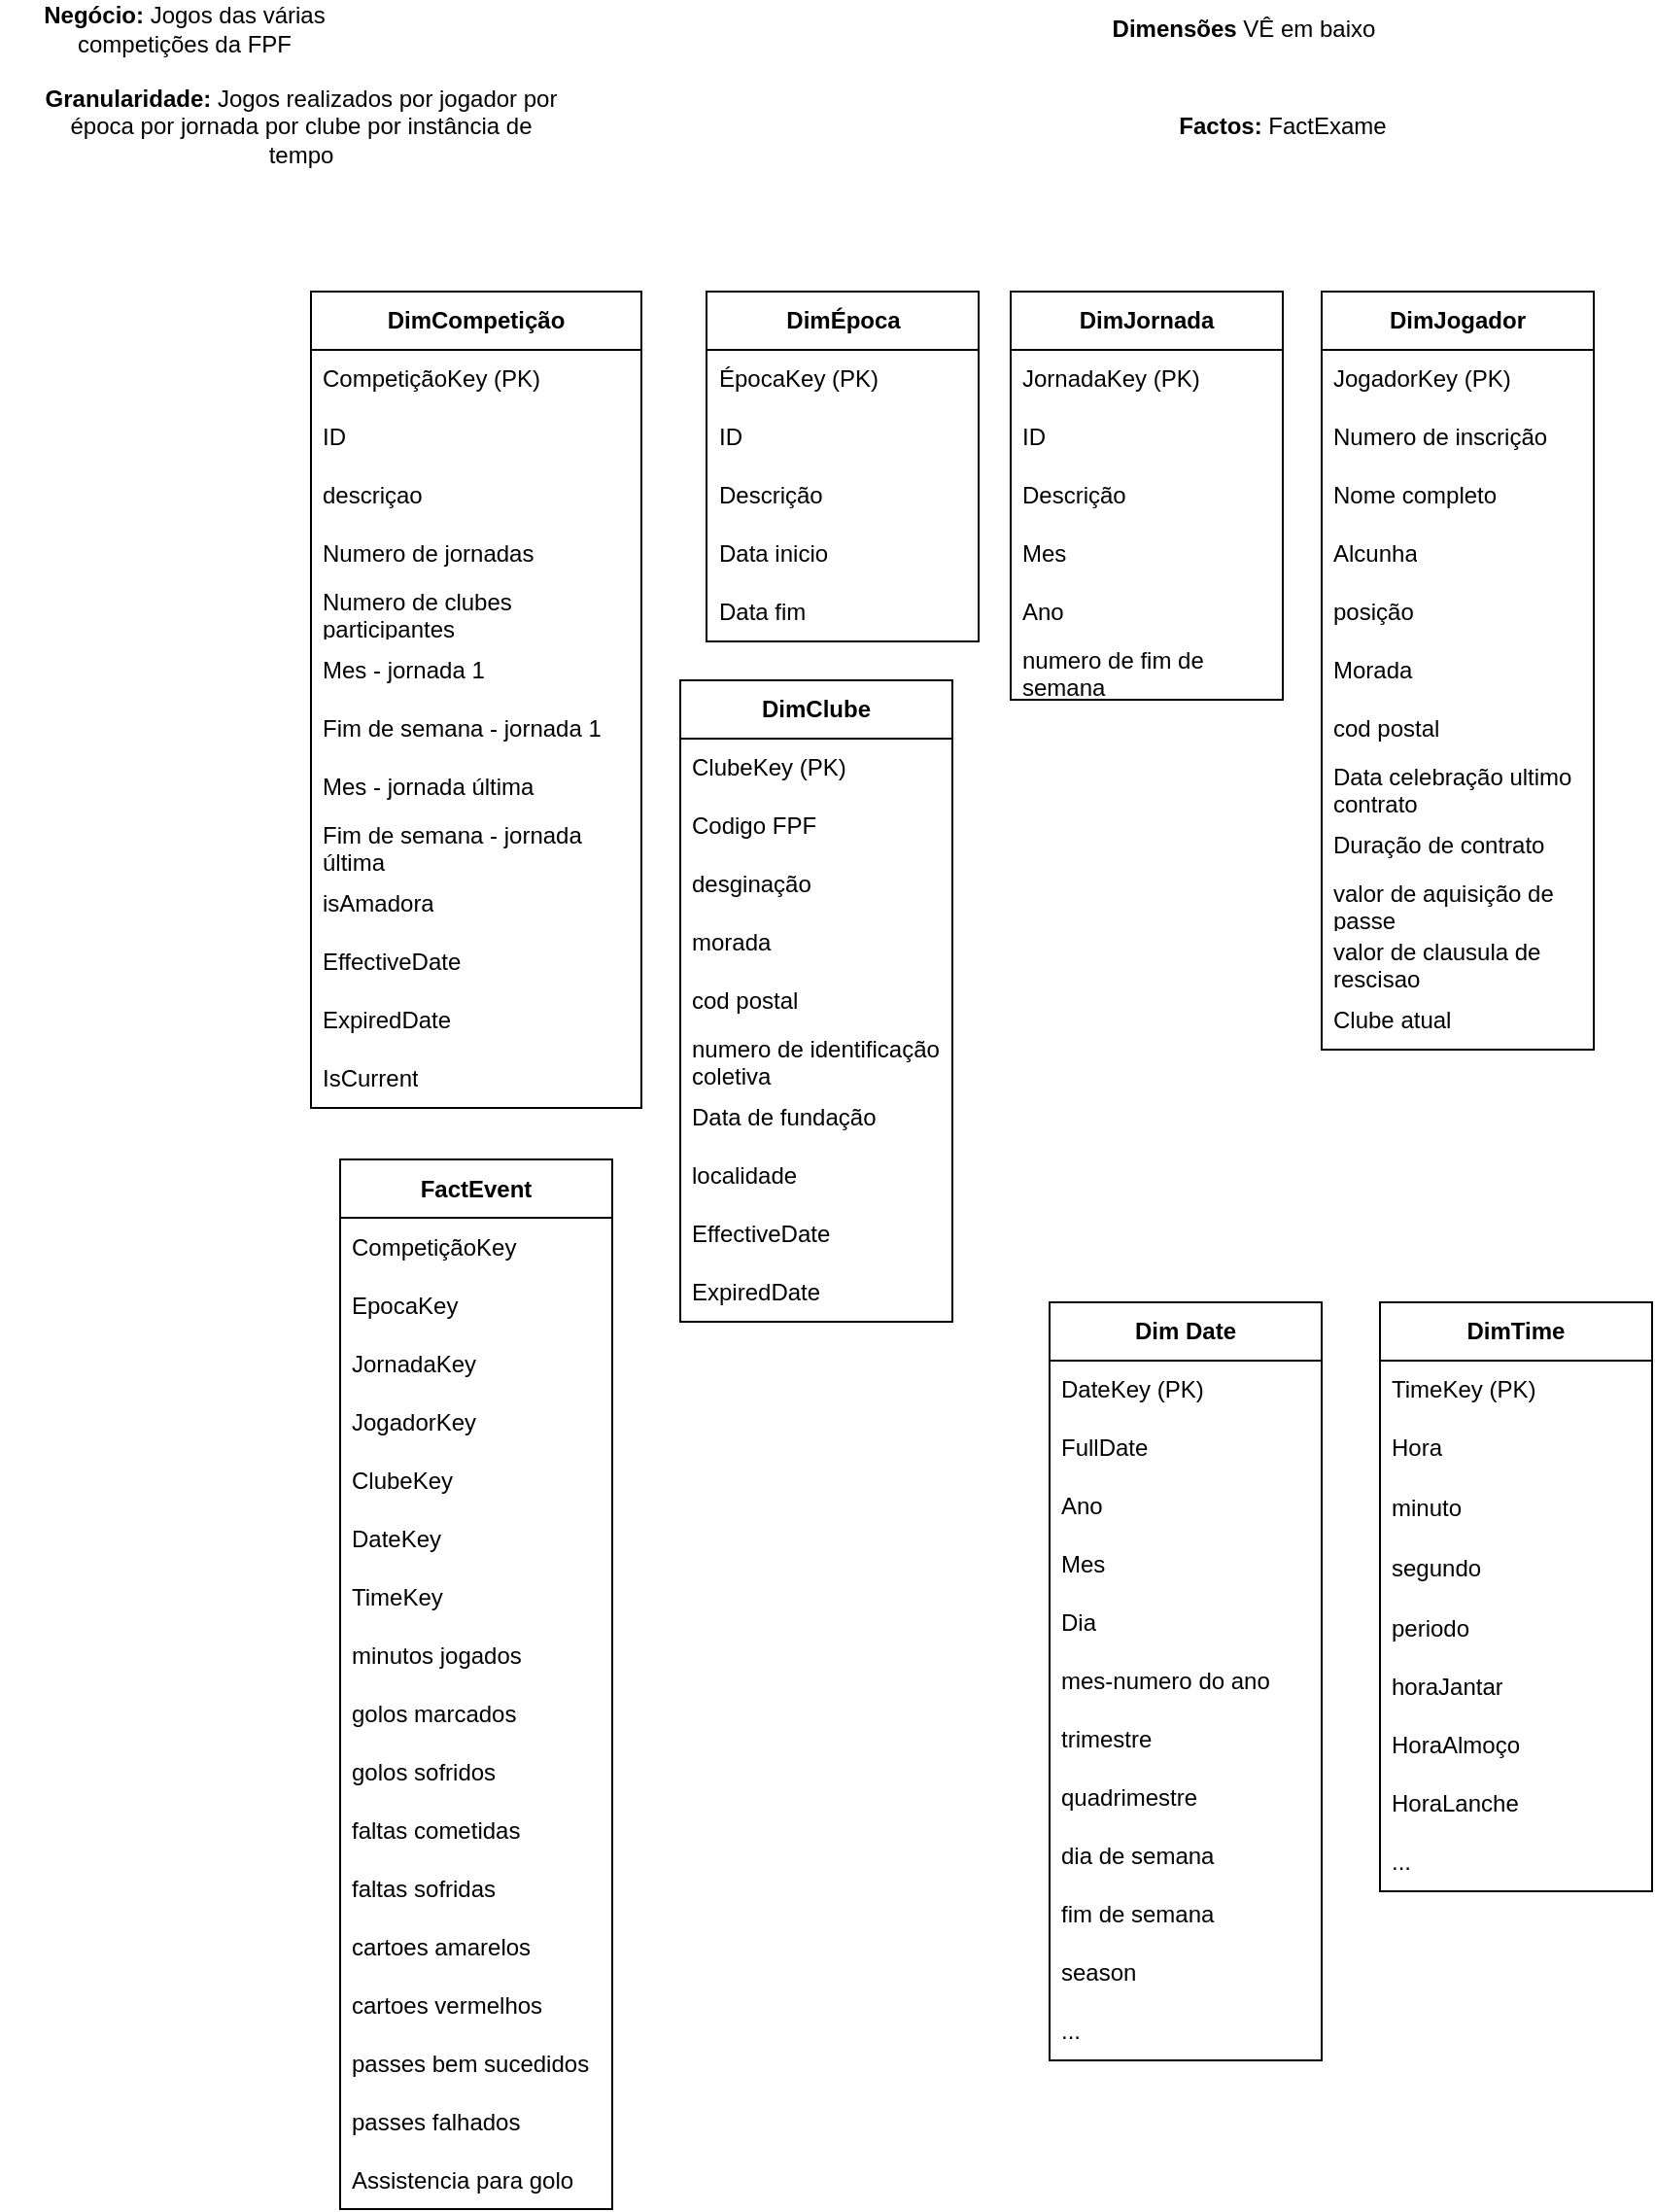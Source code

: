 <mxfile version="22.1.21" type="device">
  <diagram name="Página-1" id="QDFeWoPx0xGJziXSPaRl">
    <mxGraphModel dx="1877" dy="629" grid="1" gridSize="10" guides="1" tooltips="1" connect="1" arrows="1" fold="1" page="1" pageScale="1" pageWidth="827" pageHeight="1169" math="0" shadow="0">
      <root>
        <mxCell id="0" />
        <mxCell id="1" parent="0" />
        <mxCell id="Vdx4yktGeT489PjeeHRP-1" value="&lt;b&gt;Negócio: &lt;/b&gt;Jogos das várias competições da FPF" style="text;html=1;strokeColor=none;fillColor=none;align=center;verticalAlign=middle;whiteSpace=wrap;rounded=0;" vertex="1" parent="1">
          <mxGeometry x="-20" y="40" width="190" height="30" as="geometry" />
        </mxCell>
        <mxCell id="Vdx4yktGeT489PjeeHRP-2" value="&lt;b&gt;Granularidade: &lt;/b&gt;Jogos realizados por jogador por época por jornada por clube por instância de tempo" style="text;html=1;strokeColor=none;fillColor=none;align=center;verticalAlign=middle;whiteSpace=wrap;rounded=0;" vertex="1" parent="1">
          <mxGeometry y="90" width="270" height="30" as="geometry" />
        </mxCell>
        <mxCell id="Vdx4yktGeT489PjeeHRP-3" value="&lt;b&gt;Dimensões &lt;/b&gt;VÊ em baixo" style="text;html=1;strokeColor=none;fillColor=none;align=center;verticalAlign=middle;whiteSpace=wrap;rounded=0;" vertex="1" parent="1">
          <mxGeometry x="550" y="40" width="140" height="30" as="geometry" />
        </mxCell>
        <mxCell id="Vdx4yktGeT489PjeeHRP-4" value="&lt;b&gt;Factos: &lt;/b&gt;FactExame" style="text;html=1;strokeColor=none;fillColor=none;align=center;verticalAlign=middle;whiteSpace=wrap;rounded=0;" vertex="1" parent="1">
          <mxGeometry x="550" y="90" width="180" height="30" as="geometry" />
        </mxCell>
        <mxCell id="Vdx4yktGeT489PjeeHRP-5" value="&lt;b&gt;DimCompetição&lt;/b&gt;" style="swimlane;fontStyle=0;childLayout=stackLayout;horizontal=1;startSize=30;horizontalStack=0;resizeParent=1;resizeParentMax=0;resizeLast=0;collapsible=1;marginBottom=0;whiteSpace=wrap;html=1;" vertex="1" parent="1">
          <mxGeometry x="140" y="190" width="170" height="420" as="geometry" />
        </mxCell>
        <mxCell id="Vdx4yktGeT489PjeeHRP-6" value="CompetiçãoKey (PK)" style="text;strokeColor=none;fillColor=none;align=left;verticalAlign=middle;spacingLeft=4;spacingRight=4;overflow=hidden;points=[[0,0.5],[1,0.5]];portConstraint=eastwest;rotatable=0;whiteSpace=wrap;html=1;" vertex="1" parent="Vdx4yktGeT489PjeeHRP-5">
          <mxGeometry y="30" width="170" height="30" as="geometry" />
        </mxCell>
        <mxCell id="Vdx4yktGeT489PjeeHRP-7" value="ID" style="text;strokeColor=none;fillColor=none;align=left;verticalAlign=middle;spacingLeft=4;spacingRight=4;overflow=hidden;points=[[0,0.5],[1,0.5]];portConstraint=eastwest;rotatable=0;whiteSpace=wrap;html=1;" vertex="1" parent="Vdx4yktGeT489PjeeHRP-5">
          <mxGeometry y="60" width="170" height="30" as="geometry" />
        </mxCell>
        <mxCell id="Vdx4yktGeT489PjeeHRP-8" value="descriçao" style="text;strokeColor=none;fillColor=none;align=left;verticalAlign=middle;spacingLeft=4;spacingRight=4;overflow=hidden;points=[[0,0.5],[1,0.5]];portConstraint=eastwest;rotatable=0;whiteSpace=wrap;html=1;" vertex="1" parent="Vdx4yktGeT489PjeeHRP-5">
          <mxGeometry y="90" width="170" height="30" as="geometry" />
        </mxCell>
        <mxCell id="Vdx4yktGeT489PjeeHRP-9" value="Numero de jornadas" style="text;strokeColor=none;fillColor=none;align=left;verticalAlign=middle;spacingLeft=4;spacingRight=4;overflow=hidden;points=[[0,0.5],[1,0.5]];portConstraint=eastwest;rotatable=0;whiteSpace=wrap;html=1;" vertex="1" parent="Vdx4yktGeT489PjeeHRP-5">
          <mxGeometry y="120" width="170" height="30" as="geometry" />
        </mxCell>
        <mxCell id="Vdx4yktGeT489PjeeHRP-10" value="Numero de clubes participantes" style="text;strokeColor=none;fillColor=none;align=left;verticalAlign=middle;spacingLeft=4;spacingRight=4;overflow=hidden;points=[[0,0.5],[1,0.5]];portConstraint=eastwest;rotatable=0;whiteSpace=wrap;html=1;" vertex="1" parent="Vdx4yktGeT489PjeeHRP-5">
          <mxGeometry y="150" width="170" height="30" as="geometry" />
        </mxCell>
        <mxCell id="Vdx4yktGeT489PjeeHRP-11" value="Mes - jornada 1" style="text;strokeColor=none;fillColor=none;align=left;verticalAlign=middle;spacingLeft=4;spacingRight=4;overflow=hidden;points=[[0,0.5],[1,0.5]];portConstraint=eastwest;rotatable=0;whiteSpace=wrap;html=1;" vertex="1" parent="Vdx4yktGeT489PjeeHRP-5">
          <mxGeometry y="180" width="170" height="30" as="geometry" />
        </mxCell>
        <mxCell id="Vdx4yktGeT489PjeeHRP-12" value="Fim de semana - jornada 1" style="text;strokeColor=none;fillColor=none;align=left;verticalAlign=middle;spacingLeft=4;spacingRight=4;overflow=hidden;points=[[0,0.5],[1,0.5]];portConstraint=eastwest;rotatable=0;whiteSpace=wrap;html=1;" vertex="1" parent="Vdx4yktGeT489PjeeHRP-5">
          <mxGeometry y="210" width="170" height="30" as="geometry" />
        </mxCell>
        <mxCell id="Vdx4yktGeT489PjeeHRP-13" value="Mes - jornada última" style="text;strokeColor=none;fillColor=none;align=left;verticalAlign=middle;spacingLeft=4;spacingRight=4;overflow=hidden;points=[[0,0.5],[1,0.5]];portConstraint=eastwest;rotatable=0;whiteSpace=wrap;html=1;" vertex="1" parent="Vdx4yktGeT489PjeeHRP-5">
          <mxGeometry y="240" width="170" height="30" as="geometry" />
        </mxCell>
        <mxCell id="Vdx4yktGeT489PjeeHRP-14" value="Fim de semana - jornada&amp;nbsp; última" style="text;strokeColor=none;fillColor=none;align=left;verticalAlign=middle;spacingLeft=4;spacingRight=4;overflow=hidden;points=[[0,0.5],[1,0.5]];portConstraint=eastwest;rotatable=0;whiteSpace=wrap;html=1;" vertex="1" parent="Vdx4yktGeT489PjeeHRP-5">
          <mxGeometry y="270" width="170" height="30" as="geometry" />
        </mxCell>
        <mxCell id="Vdx4yktGeT489PjeeHRP-15" value="isAmadora" style="text;strokeColor=none;fillColor=none;align=left;verticalAlign=middle;spacingLeft=4;spacingRight=4;overflow=hidden;points=[[0,0.5],[1,0.5]];portConstraint=eastwest;rotatable=0;whiteSpace=wrap;html=1;" vertex="1" parent="Vdx4yktGeT489PjeeHRP-5">
          <mxGeometry y="300" width="170" height="30" as="geometry" />
        </mxCell>
        <mxCell id="Vdx4yktGeT489PjeeHRP-18" value="EffectiveDate" style="text;strokeColor=none;fillColor=none;align=left;verticalAlign=middle;spacingLeft=4;spacingRight=4;overflow=hidden;points=[[0,0.5],[1,0.5]];portConstraint=eastwest;rotatable=0;whiteSpace=wrap;html=1;" vertex="1" parent="Vdx4yktGeT489PjeeHRP-5">
          <mxGeometry y="330" width="170" height="30" as="geometry" />
        </mxCell>
        <mxCell id="Vdx4yktGeT489PjeeHRP-19" value="ExpiredDate" style="text;strokeColor=none;fillColor=none;align=left;verticalAlign=middle;spacingLeft=4;spacingRight=4;overflow=hidden;points=[[0,0.5],[1,0.5]];portConstraint=eastwest;rotatable=0;whiteSpace=wrap;html=1;" vertex="1" parent="Vdx4yktGeT489PjeeHRP-5">
          <mxGeometry y="360" width="170" height="30" as="geometry" />
        </mxCell>
        <mxCell id="Vdx4yktGeT489PjeeHRP-20" value="IsCurrent" style="text;strokeColor=none;fillColor=none;align=left;verticalAlign=middle;spacingLeft=4;spacingRight=4;overflow=hidden;points=[[0,0.5],[1,0.5]];portConstraint=eastwest;rotatable=0;whiteSpace=wrap;html=1;" vertex="1" parent="Vdx4yktGeT489PjeeHRP-5">
          <mxGeometry y="390" width="170" height="30" as="geometry" />
        </mxCell>
        <mxCell id="Vdx4yktGeT489PjeeHRP-21" value="&lt;b&gt;FactEvent&lt;/b&gt;" style="swimlane;fontStyle=0;childLayout=stackLayout;horizontal=1;startSize=30;horizontalStack=0;resizeParent=1;resizeParentMax=0;resizeLast=0;collapsible=1;marginBottom=0;whiteSpace=wrap;html=1;" vertex="1" parent="1">
          <mxGeometry x="155" y="636.5" width="140" height="540" as="geometry" />
        </mxCell>
        <mxCell id="Vdx4yktGeT489PjeeHRP-22" value="CompetiçãoKey" style="text;strokeColor=none;fillColor=none;align=left;verticalAlign=middle;spacingLeft=4;spacingRight=4;overflow=hidden;points=[[0,0.5],[1,0.5]];portConstraint=eastwest;rotatable=0;whiteSpace=wrap;html=1;" vertex="1" parent="Vdx4yktGeT489PjeeHRP-21">
          <mxGeometry y="30" width="140" height="30" as="geometry" />
        </mxCell>
        <mxCell id="Vdx4yktGeT489PjeeHRP-23" value="EpocaKey" style="text;strokeColor=none;fillColor=none;align=left;verticalAlign=middle;spacingLeft=4;spacingRight=4;overflow=hidden;points=[[0,0.5],[1,0.5]];portConstraint=eastwest;rotatable=0;whiteSpace=wrap;html=1;" vertex="1" parent="Vdx4yktGeT489PjeeHRP-21">
          <mxGeometry y="60" width="140" height="30" as="geometry" />
        </mxCell>
        <mxCell id="Vdx4yktGeT489PjeeHRP-24" value="JornadaKey" style="text;strokeColor=none;fillColor=none;align=left;verticalAlign=middle;spacingLeft=4;spacingRight=4;overflow=hidden;points=[[0,0.5],[1,0.5]];portConstraint=eastwest;rotatable=0;whiteSpace=wrap;html=1;" vertex="1" parent="Vdx4yktGeT489PjeeHRP-21">
          <mxGeometry y="90" width="140" height="30" as="geometry" />
        </mxCell>
        <mxCell id="Vdx4yktGeT489PjeeHRP-25" value="JogadorKey" style="text;strokeColor=none;fillColor=none;align=left;verticalAlign=middle;spacingLeft=4;spacingRight=4;overflow=hidden;points=[[0,0.5],[1,0.5]];portConstraint=eastwest;rotatable=0;whiteSpace=wrap;html=1;" vertex="1" parent="Vdx4yktGeT489PjeeHRP-21">
          <mxGeometry y="120" width="140" height="30" as="geometry" />
        </mxCell>
        <mxCell id="Vdx4yktGeT489PjeeHRP-26" value="ClubeKey" style="text;strokeColor=none;fillColor=none;align=left;verticalAlign=middle;spacingLeft=4;spacingRight=4;overflow=hidden;points=[[0,0.5],[1,0.5]];portConstraint=eastwest;rotatable=0;whiteSpace=wrap;html=1;" vertex="1" parent="Vdx4yktGeT489PjeeHRP-21">
          <mxGeometry y="150" width="140" height="30" as="geometry" />
        </mxCell>
        <mxCell id="Vdx4yktGeT489PjeeHRP-27" value="DateKey" style="text;strokeColor=none;fillColor=none;align=left;verticalAlign=middle;spacingLeft=4;spacingRight=4;overflow=hidden;points=[[0,0.5],[1,0.5]];portConstraint=eastwest;rotatable=0;whiteSpace=wrap;html=1;" vertex="1" parent="Vdx4yktGeT489PjeeHRP-21">
          <mxGeometry y="180" width="140" height="30" as="geometry" />
        </mxCell>
        <mxCell id="Vdx4yktGeT489PjeeHRP-28" value="TimeKey" style="text;strokeColor=none;fillColor=none;align=left;verticalAlign=middle;spacingLeft=4;spacingRight=4;overflow=hidden;points=[[0,0.5],[1,0.5]];portConstraint=eastwest;rotatable=0;whiteSpace=wrap;html=1;" vertex="1" parent="Vdx4yktGeT489PjeeHRP-21">
          <mxGeometry y="210" width="140" height="30" as="geometry" />
        </mxCell>
        <mxCell id="Vdx4yktGeT489PjeeHRP-108" value="minutos jogados" style="text;strokeColor=none;fillColor=none;align=left;verticalAlign=middle;spacingLeft=4;spacingRight=4;overflow=hidden;points=[[0,0.5],[1,0.5]];portConstraint=eastwest;rotatable=0;whiteSpace=wrap;html=1;" vertex="1" parent="Vdx4yktGeT489PjeeHRP-21">
          <mxGeometry y="240" width="140" height="30" as="geometry" />
        </mxCell>
        <mxCell id="Vdx4yktGeT489PjeeHRP-109" value="golos marcados" style="text;strokeColor=none;fillColor=none;align=left;verticalAlign=middle;spacingLeft=4;spacingRight=4;overflow=hidden;points=[[0,0.5],[1,0.5]];portConstraint=eastwest;rotatable=0;whiteSpace=wrap;html=1;" vertex="1" parent="Vdx4yktGeT489PjeeHRP-21">
          <mxGeometry y="270" width="140" height="30" as="geometry" />
        </mxCell>
        <mxCell id="Vdx4yktGeT489PjeeHRP-110" value="golos sofridos" style="text;strokeColor=none;fillColor=none;align=left;verticalAlign=middle;spacingLeft=4;spacingRight=4;overflow=hidden;points=[[0,0.5],[1,0.5]];portConstraint=eastwest;rotatable=0;whiteSpace=wrap;html=1;" vertex="1" parent="Vdx4yktGeT489PjeeHRP-21">
          <mxGeometry y="300" width="140" height="30" as="geometry" />
        </mxCell>
        <mxCell id="Vdx4yktGeT489PjeeHRP-111" value="faltas cometidas" style="text;strokeColor=none;fillColor=none;align=left;verticalAlign=middle;spacingLeft=4;spacingRight=4;overflow=hidden;points=[[0,0.5],[1,0.5]];portConstraint=eastwest;rotatable=0;whiteSpace=wrap;html=1;" vertex="1" parent="Vdx4yktGeT489PjeeHRP-21">
          <mxGeometry y="330" width="140" height="30" as="geometry" />
        </mxCell>
        <mxCell id="Vdx4yktGeT489PjeeHRP-112" value="faltas sofridas" style="text;strokeColor=none;fillColor=none;align=left;verticalAlign=middle;spacingLeft=4;spacingRight=4;overflow=hidden;points=[[0,0.5],[1,0.5]];portConstraint=eastwest;rotatable=0;whiteSpace=wrap;html=1;" vertex="1" parent="Vdx4yktGeT489PjeeHRP-21">
          <mxGeometry y="360" width="140" height="30" as="geometry" />
        </mxCell>
        <mxCell id="Vdx4yktGeT489PjeeHRP-113" value="cartoes amarelos" style="text;strokeColor=none;fillColor=none;align=left;verticalAlign=middle;spacingLeft=4;spacingRight=4;overflow=hidden;points=[[0,0.5],[1,0.5]];portConstraint=eastwest;rotatable=0;whiteSpace=wrap;html=1;" vertex="1" parent="Vdx4yktGeT489PjeeHRP-21">
          <mxGeometry y="390" width="140" height="30" as="geometry" />
        </mxCell>
        <mxCell id="Vdx4yktGeT489PjeeHRP-114" value="cartoes vermelhos" style="text;strokeColor=none;fillColor=none;align=left;verticalAlign=middle;spacingLeft=4;spacingRight=4;overflow=hidden;points=[[0,0.5],[1,0.5]];portConstraint=eastwest;rotatable=0;whiteSpace=wrap;html=1;" vertex="1" parent="Vdx4yktGeT489PjeeHRP-21">
          <mxGeometry y="420" width="140" height="30" as="geometry" />
        </mxCell>
        <mxCell id="Vdx4yktGeT489PjeeHRP-115" value="passes bem sucedidos" style="text;strokeColor=none;fillColor=none;align=left;verticalAlign=middle;spacingLeft=4;spacingRight=4;overflow=hidden;points=[[0,0.5],[1,0.5]];portConstraint=eastwest;rotatable=0;whiteSpace=wrap;html=1;" vertex="1" parent="Vdx4yktGeT489PjeeHRP-21">
          <mxGeometry y="450" width="140" height="30" as="geometry" />
        </mxCell>
        <mxCell id="Vdx4yktGeT489PjeeHRP-116" value="passes falhados" style="text;strokeColor=none;fillColor=none;align=left;verticalAlign=middle;spacingLeft=4;spacingRight=4;overflow=hidden;points=[[0,0.5],[1,0.5]];portConstraint=eastwest;rotatable=0;whiteSpace=wrap;html=1;" vertex="1" parent="Vdx4yktGeT489PjeeHRP-21">
          <mxGeometry y="480" width="140" height="30" as="geometry" />
        </mxCell>
        <mxCell id="Vdx4yktGeT489PjeeHRP-117" value="Assistencia para golo" style="text;strokeColor=none;fillColor=none;align=left;verticalAlign=middle;spacingLeft=4;spacingRight=4;overflow=hidden;points=[[0,0.5],[1,0.5]];portConstraint=eastwest;rotatable=0;whiteSpace=wrap;html=1;" vertex="1" parent="Vdx4yktGeT489PjeeHRP-21">
          <mxGeometry y="510" width="140" height="30" as="geometry" />
        </mxCell>
        <mxCell id="Vdx4yktGeT489PjeeHRP-34" value="&lt;b&gt;DimÉpoca&lt;/b&gt;" style="swimlane;fontStyle=0;childLayout=stackLayout;horizontal=1;startSize=30;horizontalStack=0;resizeParent=1;resizeParentMax=0;resizeLast=0;collapsible=1;marginBottom=0;whiteSpace=wrap;html=1;" vertex="1" parent="1">
          <mxGeometry x="343.5" y="190" width="140" height="180" as="geometry" />
        </mxCell>
        <mxCell id="Vdx4yktGeT489PjeeHRP-35" value="ÉpocaKey (PK)" style="text;strokeColor=none;fillColor=none;align=left;verticalAlign=middle;spacingLeft=4;spacingRight=4;overflow=hidden;points=[[0,0.5],[1,0.5]];portConstraint=eastwest;rotatable=0;whiteSpace=wrap;html=1;" vertex="1" parent="Vdx4yktGeT489PjeeHRP-34">
          <mxGeometry y="30" width="140" height="30" as="geometry" />
        </mxCell>
        <mxCell id="Vdx4yktGeT489PjeeHRP-36" value="ID" style="text;strokeColor=none;fillColor=none;align=left;verticalAlign=middle;spacingLeft=4;spacingRight=4;overflow=hidden;points=[[0,0.5],[1,0.5]];portConstraint=eastwest;rotatable=0;whiteSpace=wrap;html=1;" vertex="1" parent="Vdx4yktGeT489PjeeHRP-34">
          <mxGeometry y="60" width="140" height="30" as="geometry" />
        </mxCell>
        <mxCell id="Vdx4yktGeT489PjeeHRP-37" value="Descrição" style="text;strokeColor=none;fillColor=none;align=left;verticalAlign=middle;spacingLeft=4;spacingRight=4;overflow=hidden;points=[[0,0.5],[1,0.5]];portConstraint=eastwest;rotatable=0;whiteSpace=wrap;html=1;" vertex="1" parent="Vdx4yktGeT489PjeeHRP-34">
          <mxGeometry y="90" width="140" height="30" as="geometry" />
        </mxCell>
        <mxCell id="Vdx4yktGeT489PjeeHRP-38" value="Data inicio" style="text;strokeColor=none;fillColor=none;align=left;verticalAlign=middle;spacingLeft=4;spacingRight=4;overflow=hidden;points=[[0,0.5],[1,0.5]];portConstraint=eastwest;rotatable=0;whiteSpace=wrap;html=1;" vertex="1" parent="Vdx4yktGeT489PjeeHRP-34">
          <mxGeometry y="120" width="140" height="30" as="geometry" />
        </mxCell>
        <mxCell id="Vdx4yktGeT489PjeeHRP-39" value="Data fim" style="text;strokeColor=none;fillColor=none;align=left;verticalAlign=middle;spacingLeft=4;spacingRight=4;overflow=hidden;points=[[0,0.5],[1,0.5]];portConstraint=eastwest;rotatable=0;whiteSpace=wrap;html=1;" vertex="1" parent="Vdx4yktGeT489PjeeHRP-34">
          <mxGeometry y="150" width="140" height="30" as="geometry" />
        </mxCell>
        <mxCell id="Vdx4yktGeT489PjeeHRP-42" value="&lt;b&gt;DimJornada&lt;/b&gt;" style="swimlane;fontStyle=0;childLayout=stackLayout;horizontal=1;startSize=30;horizontalStack=0;resizeParent=1;resizeParentMax=0;resizeLast=0;collapsible=1;marginBottom=0;whiteSpace=wrap;html=1;" vertex="1" parent="1">
          <mxGeometry x="500" y="190" width="140" height="210" as="geometry" />
        </mxCell>
        <mxCell id="Vdx4yktGeT489PjeeHRP-43" value="JornadaKey (PK)" style="text;strokeColor=none;fillColor=none;align=left;verticalAlign=middle;spacingLeft=4;spacingRight=4;overflow=hidden;points=[[0,0.5],[1,0.5]];portConstraint=eastwest;rotatable=0;whiteSpace=wrap;html=1;" vertex="1" parent="Vdx4yktGeT489PjeeHRP-42">
          <mxGeometry y="30" width="140" height="30" as="geometry" />
        </mxCell>
        <mxCell id="Vdx4yktGeT489PjeeHRP-44" value="ID" style="text;strokeColor=none;fillColor=none;align=left;verticalAlign=middle;spacingLeft=4;spacingRight=4;overflow=hidden;points=[[0,0.5],[1,0.5]];portConstraint=eastwest;rotatable=0;whiteSpace=wrap;html=1;" vertex="1" parent="Vdx4yktGeT489PjeeHRP-42">
          <mxGeometry y="60" width="140" height="30" as="geometry" />
        </mxCell>
        <mxCell id="Vdx4yktGeT489PjeeHRP-45" value="Descrição" style="text;strokeColor=none;fillColor=none;align=left;verticalAlign=middle;spacingLeft=4;spacingRight=4;overflow=hidden;points=[[0,0.5],[1,0.5]];portConstraint=eastwest;rotatable=0;whiteSpace=wrap;html=1;" vertex="1" parent="Vdx4yktGeT489PjeeHRP-42">
          <mxGeometry y="90" width="140" height="30" as="geometry" />
        </mxCell>
        <mxCell id="Vdx4yktGeT489PjeeHRP-120" value="Mes" style="text;strokeColor=none;fillColor=none;align=left;verticalAlign=middle;spacingLeft=4;spacingRight=4;overflow=hidden;points=[[0,0.5],[1,0.5]];portConstraint=eastwest;rotatable=0;whiteSpace=wrap;html=1;" vertex="1" parent="Vdx4yktGeT489PjeeHRP-42">
          <mxGeometry y="120" width="140" height="30" as="geometry" />
        </mxCell>
        <mxCell id="Vdx4yktGeT489PjeeHRP-121" value="Ano" style="text;strokeColor=none;fillColor=none;align=left;verticalAlign=middle;spacingLeft=4;spacingRight=4;overflow=hidden;points=[[0,0.5],[1,0.5]];portConstraint=eastwest;rotatable=0;whiteSpace=wrap;html=1;" vertex="1" parent="Vdx4yktGeT489PjeeHRP-42">
          <mxGeometry y="150" width="140" height="30" as="geometry" />
        </mxCell>
        <mxCell id="Vdx4yktGeT489PjeeHRP-122" value="numero de fim de semana" style="text;strokeColor=none;fillColor=none;align=left;verticalAlign=middle;spacingLeft=4;spacingRight=4;overflow=hidden;points=[[0,0.5],[1,0.5]];portConstraint=eastwest;rotatable=0;whiteSpace=wrap;html=1;" vertex="1" parent="Vdx4yktGeT489PjeeHRP-42">
          <mxGeometry y="180" width="140" height="30" as="geometry" />
        </mxCell>
        <mxCell id="Vdx4yktGeT489PjeeHRP-46" value="&lt;b&gt;DimJogador&lt;/b&gt;" style="swimlane;fontStyle=0;childLayout=stackLayout;horizontal=1;startSize=30;horizontalStack=0;resizeParent=1;resizeParentMax=0;resizeLast=0;collapsible=1;marginBottom=0;whiteSpace=wrap;html=1;" vertex="1" parent="1">
          <mxGeometry x="660" y="190" width="140" height="390" as="geometry" />
        </mxCell>
        <mxCell id="Vdx4yktGeT489PjeeHRP-47" value="JogadorKey (PK)" style="text;strokeColor=none;fillColor=none;align=left;verticalAlign=middle;spacingLeft=4;spacingRight=4;overflow=hidden;points=[[0,0.5],[1,0.5]];portConstraint=eastwest;rotatable=0;whiteSpace=wrap;html=1;" vertex="1" parent="Vdx4yktGeT489PjeeHRP-46">
          <mxGeometry y="30" width="140" height="30" as="geometry" />
        </mxCell>
        <mxCell id="Vdx4yktGeT489PjeeHRP-48" value="Numero de inscrição" style="text;strokeColor=none;fillColor=none;align=left;verticalAlign=middle;spacingLeft=4;spacingRight=4;overflow=hidden;points=[[0,0.5],[1,0.5]];portConstraint=eastwest;rotatable=0;whiteSpace=wrap;html=1;" vertex="1" parent="Vdx4yktGeT489PjeeHRP-46">
          <mxGeometry y="60" width="140" height="30" as="geometry" />
        </mxCell>
        <mxCell id="Vdx4yktGeT489PjeeHRP-91" value="Nome completo&lt;br&gt;" style="text;strokeColor=none;fillColor=none;align=left;verticalAlign=middle;spacingLeft=4;spacingRight=4;overflow=hidden;points=[[0,0.5],[1,0.5]];portConstraint=eastwest;rotatable=0;whiteSpace=wrap;html=1;" vertex="1" parent="Vdx4yktGeT489PjeeHRP-46">
          <mxGeometry y="90" width="140" height="30" as="geometry" />
        </mxCell>
        <mxCell id="Vdx4yktGeT489PjeeHRP-92" value="Alcunha" style="text;strokeColor=none;fillColor=none;align=left;verticalAlign=middle;spacingLeft=4;spacingRight=4;overflow=hidden;points=[[0,0.5],[1,0.5]];portConstraint=eastwest;rotatable=0;whiteSpace=wrap;html=1;" vertex="1" parent="Vdx4yktGeT489PjeeHRP-46">
          <mxGeometry y="120" width="140" height="30" as="geometry" />
        </mxCell>
        <mxCell id="Vdx4yktGeT489PjeeHRP-93" value="posição" style="text;strokeColor=none;fillColor=none;align=left;verticalAlign=middle;spacingLeft=4;spacingRight=4;overflow=hidden;points=[[0,0.5],[1,0.5]];portConstraint=eastwest;rotatable=0;whiteSpace=wrap;html=1;" vertex="1" parent="Vdx4yktGeT489PjeeHRP-46">
          <mxGeometry y="150" width="140" height="30" as="geometry" />
        </mxCell>
        <mxCell id="Vdx4yktGeT489PjeeHRP-94" value="Morada" style="text;strokeColor=none;fillColor=none;align=left;verticalAlign=middle;spacingLeft=4;spacingRight=4;overflow=hidden;points=[[0,0.5],[1,0.5]];portConstraint=eastwest;rotatable=0;whiteSpace=wrap;html=1;" vertex="1" parent="Vdx4yktGeT489PjeeHRP-46">
          <mxGeometry y="180" width="140" height="30" as="geometry" />
        </mxCell>
        <mxCell id="Vdx4yktGeT489PjeeHRP-95" value="cod postal" style="text;strokeColor=none;fillColor=none;align=left;verticalAlign=middle;spacingLeft=4;spacingRight=4;overflow=hidden;points=[[0,0.5],[1,0.5]];portConstraint=eastwest;rotatable=0;whiteSpace=wrap;html=1;" vertex="1" parent="Vdx4yktGeT489PjeeHRP-46">
          <mxGeometry y="210" width="140" height="30" as="geometry" />
        </mxCell>
        <mxCell id="Vdx4yktGeT489PjeeHRP-96" value="Data celebração ultimo contrato" style="text;strokeColor=none;fillColor=none;align=left;verticalAlign=middle;spacingLeft=4;spacingRight=4;overflow=hidden;points=[[0,0.5],[1,0.5]];portConstraint=eastwest;rotatable=0;whiteSpace=wrap;html=1;" vertex="1" parent="Vdx4yktGeT489PjeeHRP-46">
          <mxGeometry y="240" width="140" height="30" as="geometry" />
        </mxCell>
        <mxCell id="Vdx4yktGeT489PjeeHRP-97" value="Duração de contrato" style="text;strokeColor=none;fillColor=none;align=left;verticalAlign=middle;spacingLeft=4;spacingRight=4;overflow=hidden;points=[[0,0.5],[1,0.5]];portConstraint=eastwest;rotatable=0;whiteSpace=wrap;html=1;" vertex="1" parent="Vdx4yktGeT489PjeeHRP-46">
          <mxGeometry y="270" width="140" height="30" as="geometry" />
        </mxCell>
        <mxCell id="Vdx4yktGeT489PjeeHRP-98" value="valor de aquisição de passe" style="text;strokeColor=none;fillColor=none;align=left;verticalAlign=middle;spacingLeft=4;spacingRight=4;overflow=hidden;points=[[0,0.5],[1,0.5]];portConstraint=eastwest;rotatable=0;whiteSpace=wrap;html=1;" vertex="1" parent="Vdx4yktGeT489PjeeHRP-46">
          <mxGeometry y="300" width="140" height="30" as="geometry" />
        </mxCell>
        <mxCell id="Vdx4yktGeT489PjeeHRP-99" value="valor de clausula de rescisao" style="text;strokeColor=none;fillColor=none;align=left;verticalAlign=middle;spacingLeft=4;spacingRight=4;overflow=hidden;points=[[0,0.5],[1,0.5]];portConstraint=eastwest;rotatable=0;whiteSpace=wrap;html=1;" vertex="1" parent="Vdx4yktGeT489PjeeHRP-46">
          <mxGeometry y="330" width="140" height="30" as="geometry" />
        </mxCell>
        <mxCell id="Vdx4yktGeT489PjeeHRP-100" value="Clube atual" style="text;strokeColor=none;fillColor=none;align=left;verticalAlign=middle;spacingLeft=4;spacingRight=4;overflow=hidden;points=[[0,0.5],[1,0.5]];portConstraint=eastwest;rotatable=0;whiteSpace=wrap;html=1;" vertex="1" parent="Vdx4yktGeT489PjeeHRP-46">
          <mxGeometry y="360" width="140" height="30" as="geometry" />
        </mxCell>
        <mxCell id="Vdx4yktGeT489PjeeHRP-54" value="&lt;b&gt;DimTime&lt;/b&gt;" style="swimlane;fontStyle=0;childLayout=stackLayout;horizontal=1;startSize=30;horizontalStack=0;resizeParent=1;resizeParentMax=0;resizeLast=0;collapsible=1;marginBottom=0;whiteSpace=wrap;html=1;" vertex="1" parent="1">
          <mxGeometry x="690" y="710" width="140" height="303" as="geometry" />
        </mxCell>
        <mxCell id="Vdx4yktGeT489PjeeHRP-55" value="TimeKey (PK)" style="text;strokeColor=none;fillColor=none;align=left;verticalAlign=middle;spacingLeft=4;spacingRight=4;overflow=hidden;points=[[0,0.5],[1,0.5]];portConstraint=eastwest;rotatable=0;whiteSpace=wrap;html=1;" vertex="1" parent="Vdx4yktGeT489PjeeHRP-54">
          <mxGeometry y="30" width="140" height="30" as="geometry" />
        </mxCell>
        <mxCell id="Vdx4yktGeT489PjeeHRP-56" value="Hora" style="text;strokeColor=none;fillColor=none;align=left;verticalAlign=middle;spacingLeft=4;spacingRight=4;overflow=hidden;points=[[0,0.5],[1,0.5]];portConstraint=eastwest;rotatable=0;whiteSpace=wrap;html=1;" vertex="1" parent="Vdx4yktGeT489PjeeHRP-54">
          <mxGeometry y="60" width="140" height="30" as="geometry" />
        </mxCell>
        <mxCell id="Vdx4yktGeT489PjeeHRP-57" value="minuto" style="text;strokeColor=none;fillColor=none;align=left;verticalAlign=middle;spacingLeft=4;spacingRight=4;overflow=hidden;points=[[0,0.5],[1,0.5]];portConstraint=eastwest;rotatable=0;whiteSpace=wrap;html=1;" vertex="1" parent="Vdx4yktGeT489PjeeHRP-54">
          <mxGeometry y="90" width="140" height="31" as="geometry" />
        </mxCell>
        <mxCell id="Vdx4yktGeT489PjeeHRP-58" value="segundo" style="text;strokeColor=none;fillColor=none;align=left;verticalAlign=middle;spacingLeft=4;spacingRight=4;overflow=hidden;points=[[0,0.5],[1,0.5]];portConstraint=eastwest;rotatable=0;whiteSpace=wrap;html=1;" vertex="1" parent="Vdx4yktGeT489PjeeHRP-54">
          <mxGeometry y="121" width="140" height="31" as="geometry" />
        </mxCell>
        <mxCell id="Vdx4yktGeT489PjeeHRP-59" value="periodo" style="text;strokeColor=none;fillColor=none;align=left;verticalAlign=middle;spacingLeft=4;spacingRight=4;overflow=hidden;points=[[0,0.5],[1,0.5]];portConstraint=eastwest;rotatable=0;whiteSpace=wrap;html=1;" vertex="1" parent="Vdx4yktGeT489PjeeHRP-54">
          <mxGeometry y="152" width="140" height="31" as="geometry" />
        </mxCell>
        <mxCell id="Vdx4yktGeT489PjeeHRP-60" value="horaJantar" style="text;strokeColor=none;fillColor=none;align=left;verticalAlign=middle;spacingLeft=4;spacingRight=4;overflow=hidden;points=[[0,0.5],[1,0.5]];portConstraint=eastwest;rotatable=0;whiteSpace=wrap;html=1;" vertex="1" parent="Vdx4yktGeT489PjeeHRP-54">
          <mxGeometry y="183" width="140" height="30" as="geometry" />
        </mxCell>
        <mxCell id="Vdx4yktGeT489PjeeHRP-61" value="HoraAlmoço" style="text;strokeColor=none;fillColor=none;align=left;verticalAlign=middle;spacingLeft=4;spacingRight=4;overflow=hidden;points=[[0,0.5],[1,0.5]];portConstraint=eastwest;rotatable=0;whiteSpace=wrap;html=1;" vertex="1" parent="Vdx4yktGeT489PjeeHRP-54">
          <mxGeometry y="213" width="140" height="30" as="geometry" />
        </mxCell>
        <mxCell id="Vdx4yktGeT489PjeeHRP-62" value="HoraLanche" style="text;strokeColor=none;fillColor=none;align=left;verticalAlign=middle;spacingLeft=4;spacingRight=4;overflow=hidden;points=[[0,0.5],[1,0.5]];portConstraint=eastwest;rotatable=0;whiteSpace=wrap;html=1;" vertex="1" parent="Vdx4yktGeT489PjeeHRP-54">
          <mxGeometry y="243" width="140" height="30" as="geometry" />
        </mxCell>
        <mxCell id="Vdx4yktGeT489PjeeHRP-63" value="..." style="text;strokeColor=none;fillColor=none;align=left;verticalAlign=middle;spacingLeft=4;spacingRight=4;overflow=hidden;points=[[0,0.5],[1,0.5]];portConstraint=eastwest;rotatable=0;whiteSpace=wrap;html=1;" vertex="1" parent="Vdx4yktGeT489PjeeHRP-54">
          <mxGeometry y="273" width="140" height="30" as="geometry" />
        </mxCell>
        <mxCell id="Vdx4yktGeT489PjeeHRP-64" value="&lt;b&gt;Dim Date&lt;/b&gt;" style="swimlane;fontStyle=0;childLayout=stackLayout;horizontal=1;startSize=30;horizontalStack=0;resizeParent=1;resizeParentMax=0;resizeLast=0;collapsible=1;marginBottom=0;whiteSpace=wrap;html=1;" vertex="1" parent="1">
          <mxGeometry x="520" y="710" width="140" height="390" as="geometry" />
        </mxCell>
        <mxCell id="Vdx4yktGeT489PjeeHRP-65" value="DateKey (PK)" style="text;strokeColor=none;fillColor=none;align=left;verticalAlign=middle;spacingLeft=4;spacingRight=4;overflow=hidden;points=[[0,0.5],[1,0.5]];portConstraint=eastwest;rotatable=0;whiteSpace=wrap;html=1;" vertex="1" parent="Vdx4yktGeT489PjeeHRP-64">
          <mxGeometry y="30" width="140" height="30" as="geometry" />
        </mxCell>
        <mxCell id="Vdx4yktGeT489PjeeHRP-66" value="FullDate" style="text;strokeColor=none;fillColor=none;align=left;verticalAlign=middle;spacingLeft=4;spacingRight=4;overflow=hidden;points=[[0,0.5],[1,0.5]];portConstraint=eastwest;rotatable=0;whiteSpace=wrap;html=1;" vertex="1" parent="Vdx4yktGeT489PjeeHRP-64">
          <mxGeometry y="60" width="140" height="30" as="geometry" />
        </mxCell>
        <mxCell id="Vdx4yktGeT489PjeeHRP-67" value="Ano" style="text;strokeColor=none;fillColor=none;align=left;verticalAlign=middle;spacingLeft=4;spacingRight=4;overflow=hidden;points=[[0,0.5],[1,0.5]];portConstraint=eastwest;rotatable=0;whiteSpace=wrap;html=1;" vertex="1" parent="Vdx4yktGeT489PjeeHRP-64">
          <mxGeometry y="90" width="140" height="30" as="geometry" />
        </mxCell>
        <mxCell id="Vdx4yktGeT489PjeeHRP-68" value="Mes" style="text;strokeColor=none;fillColor=none;align=left;verticalAlign=middle;spacingLeft=4;spacingRight=4;overflow=hidden;points=[[0,0.5],[1,0.5]];portConstraint=eastwest;rotatable=0;whiteSpace=wrap;html=1;" vertex="1" parent="Vdx4yktGeT489PjeeHRP-64">
          <mxGeometry y="120" width="140" height="30" as="geometry" />
        </mxCell>
        <mxCell id="Vdx4yktGeT489PjeeHRP-69" value="Dia" style="text;strokeColor=none;fillColor=none;align=left;verticalAlign=middle;spacingLeft=4;spacingRight=4;overflow=hidden;points=[[0,0.5],[1,0.5]];portConstraint=eastwest;rotatable=0;whiteSpace=wrap;html=1;" vertex="1" parent="Vdx4yktGeT489PjeeHRP-64">
          <mxGeometry y="150" width="140" height="30" as="geometry" />
        </mxCell>
        <mxCell id="Vdx4yktGeT489PjeeHRP-70" value="mes-numero do ano" style="text;strokeColor=none;fillColor=none;align=left;verticalAlign=middle;spacingLeft=4;spacingRight=4;overflow=hidden;points=[[0,0.5],[1,0.5]];portConstraint=eastwest;rotatable=0;whiteSpace=wrap;html=1;" vertex="1" parent="Vdx4yktGeT489PjeeHRP-64">
          <mxGeometry y="180" width="140" height="30" as="geometry" />
        </mxCell>
        <mxCell id="Vdx4yktGeT489PjeeHRP-71" value="trimestre" style="text;strokeColor=none;fillColor=none;align=left;verticalAlign=middle;spacingLeft=4;spacingRight=4;overflow=hidden;points=[[0,0.5],[1,0.5]];portConstraint=eastwest;rotatable=0;whiteSpace=wrap;html=1;" vertex="1" parent="Vdx4yktGeT489PjeeHRP-64">
          <mxGeometry y="210" width="140" height="30" as="geometry" />
        </mxCell>
        <mxCell id="Vdx4yktGeT489PjeeHRP-72" value="quadrimestre" style="text;strokeColor=none;fillColor=none;align=left;verticalAlign=middle;spacingLeft=4;spacingRight=4;overflow=hidden;points=[[0,0.5],[1,0.5]];portConstraint=eastwest;rotatable=0;whiteSpace=wrap;html=1;" vertex="1" parent="Vdx4yktGeT489PjeeHRP-64">
          <mxGeometry y="240" width="140" height="30" as="geometry" />
        </mxCell>
        <mxCell id="Vdx4yktGeT489PjeeHRP-73" value="dia de semana" style="text;strokeColor=none;fillColor=none;align=left;verticalAlign=middle;spacingLeft=4;spacingRight=4;overflow=hidden;points=[[0,0.5],[1,0.5]];portConstraint=eastwest;rotatable=0;whiteSpace=wrap;html=1;" vertex="1" parent="Vdx4yktGeT489PjeeHRP-64">
          <mxGeometry y="270" width="140" height="30" as="geometry" />
        </mxCell>
        <mxCell id="Vdx4yktGeT489PjeeHRP-74" value="fim de semana" style="text;strokeColor=none;fillColor=none;align=left;verticalAlign=middle;spacingLeft=4;spacingRight=4;overflow=hidden;points=[[0,0.5],[1,0.5]];portConstraint=eastwest;rotatable=0;whiteSpace=wrap;html=1;" vertex="1" parent="Vdx4yktGeT489PjeeHRP-64">
          <mxGeometry y="300" width="140" height="30" as="geometry" />
        </mxCell>
        <mxCell id="Vdx4yktGeT489PjeeHRP-75" value="season" style="text;strokeColor=none;fillColor=none;align=left;verticalAlign=middle;spacingLeft=4;spacingRight=4;overflow=hidden;points=[[0,0.5],[1,0.5]];portConstraint=eastwest;rotatable=0;whiteSpace=wrap;html=1;" vertex="1" parent="Vdx4yktGeT489PjeeHRP-64">
          <mxGeometry y="330" width="140" height="30" as="geometry" />
        </mxCell>
        <mxCell id="Vdx4yktGeT489PjeeHRP-76" value="..." style="text;strokeColor=none;fillColor=none;align=left;verticalAlign=middle;spacingLeft=4;spacingRight=4;overflow=hidden;points=[[0,0.5],[1,0.5]];portConstraint=eastwest;rotatable=0;whiteSpace=wrap;html=1;" vertex="1" parent="Vdx4yktGeT489PjeeHRP-64">
          <mxGeometry y="360" width="140" height="30" as="geometry" />
        </mxCell>
        <mxCell id="Vdx4yktGeT489PjeeHRP-77" value="&lt;b&gt;DimClube&lt;/b&gt;" style="swimlane;fontStyle=0;childLayout=stackLayout;horizontal=1;startSize=30;horizontalStack=0;resizeParent=1;resizeParentMax=0;resizeLast=0;collapsible=1;marginBottom=0;whiteSpace=wrap;html=1;" vertex="1" parent="1">
          <mxGeometry x="330" y="390" width="140" height="330" as="geometry" />
        </mxCell>
        <mxCell id="Vdx4yktGeT489PjeeHRP-78" value="ClubeKey (PK)" style="text;strokeColor=none;fillColor=none;align=left;verticalAlign=middle;spacingLeft=4;spacingRight=4;overflow=hidden;points=[[0,0.5],[1,0.5]];portConstraint=eastwest;rotatable=0;whiteSpace=wrap;html=1;" vertex="1" parent="Vdx4yktGeT489PjeeHRP-77">
          <mxGeometry y="30" width="140" height="30" as="geometry" />
        </mxCell>
        <mxCell id="Vdx4yktGeT489PjeeHRP-79" value="Codigo FPF" style="text;strokeColor=none;fillColor=none;align=left;verticalAlign=middle;spacingLeft=4;spacingRight=4;overflow=hidden;points=[[0,0.5],[1,0.5]];portConstraint=eastwest;rotatable=0;whiteSpace=wrap;html=1;" vertex="1" parent="Vdx4yktGeT489PjeeHRP-77">
          <mxGeometry y="60" width="140" height="30" as="geometry" />
        </mxCell>
        <mxCell id="Vdx4yktGeT489PjeeHRP-80" value="desginação" style="text;strokeColor=none;fillColor=none;align=left;verticalAlign=middle;spacingLeft=4;spacingRight=4;overflow=hidden;points=[[0,0.5],[1,0.5]];portConstraint=eastwest;rotatable=0;whiteSpace=wrap;html=1;" vertex="1" parent="Vdx4yktGeT489PjeeHRP-77">
          <mxGeometry y="90" width="140" height="30" as="geometry" />
        </mxCell>
        <mxCell id="Vdx4yktGeT489PjeeHRP-102" value="morada" style="text;strokeColor=none;fillColor=none;align=left;verticalAlign=middle;spacingLeft=4;spacingRight=4;overflow=hidden;points=[[0,0.5],[1,0.5]];portConstraint=eastwest;rotatable=0;whiteSpace=wrap;html=1;" vertex="1" parent="Vdx4yktGeT489PjeeHRP-77">
          <mxGeometry y="120" width="140" height="30" as="geometry" />
        </mxCell>
        <mxCell id="Vdx4yktGeT489PjeeHRP-104" value="cod postal" style="text;strokeColor=none;fillColor=none;align=left;verticalAlign=middle;spacingLeft=4;spacingRight=4;overflow=hidden;points=[[0,0.5],[1,0.5]];portConstraint=eastwest;rotatable=0;whiteSpace=wrap;html=1;" vertex="1" parent="Vdx4yktGeT489PjeeHRP-77">
          <mxGeometry y="150" width="140" height="30" as="geometry" />
        </mxCell>
        <mxCell id="Vdx4yktGeT489PjeeHRP-105" value="numero de identificação coletiva" style="text;strokeColor=none;fillColor=none;align=left;verticalAlign=middle;spacingLeft=4;spacingRight=4;overflow=hidden;points=[[0,0.5],[1,0.5]];portConstraint=eastwest;rotatable=0;whiteSpace=wrap;html=1;" vertex="1" parent="Vdx4yktGeT489PjeeHRP-77">
          <mxGeometry y="180" width="140" height="30" as="geometry" />
        </mxCell>
        <mxCell id="Vdx4yktGeT489PjeeHRP-106" value="Data de fundação" style="text;strokeColor=none;fillColor=none;align=left;verticalAlign=middle;spacingLeft=4;spacingRight=4;overflow=hidden;points=[[0,0.5],[1,0.5]];portConstraint=eastwest;rotatable=0;whiteSpace=wrap;html=1;" vertex="1" parent="Vdx4yktGeT489PjeeHRP-77">
          <mxGeometry y="210" width="140" height="30" as="geometry" />
        </mxCell>
        <mxCell id="Vdx4yktGeT489PjeeHRP-107" value="localidade" style="text;strokeColor=none;fillColor=none;align=left;verticalAlign=middle;spacingLeft=4;spacingRight=4;overflow=hidden;points=[[0,0.5],[1,0.5]];portConstraint=eastwest;rotatable=0;whiteSpace=wrap;html=1;" vertex="1" parent="Vdx4yktGeT489PjeeHRP-77">
          <mxGeometry y="240" width="140" height="30" as="geometry" />
        </mxCell>
        <mxCell id="Vdx4yktGeT489PjeeHRP-85" value="EffectiveDate" style="text;strokeColor=none;fillColor=none;align=left;verticalAlign=middle;spacingLeft=4;spacingRight=4;overflow=hidden;points=[[0,0.5],[1,0.5]];portConstraint=eastwest;rotatable=0;whiteSpace=wrap;html=1;" vertex="1" parent="Vdx4yktGeT489PjeeHRP-77">
          <mxGeometry y="270" width="140" height="30" as="geometry" />
        </mxCell>
        <mxCell id="Vdx4yktGeT489PjeeHRP-86" value="ExpiredDate" style="text;strokeColor=none;fillColor=none;align=left;verticalAlign=middle;spacingLeft=4;spacingRight=4;overflow=hidden;points=[[0,0.5],[1,0.5]];portConstraint=eastwest;rotatable=0;whiteSpace=wrap;html=1;" vertex="1" parent="Vdx4yktGeT489PjeeHRP-77">
          <mxGeometry y="300" width="140" height="30" as="geometry" />
        </mxCell>
      </root>
    </mxGraphModel>
  </diagram>
</mxfile>
